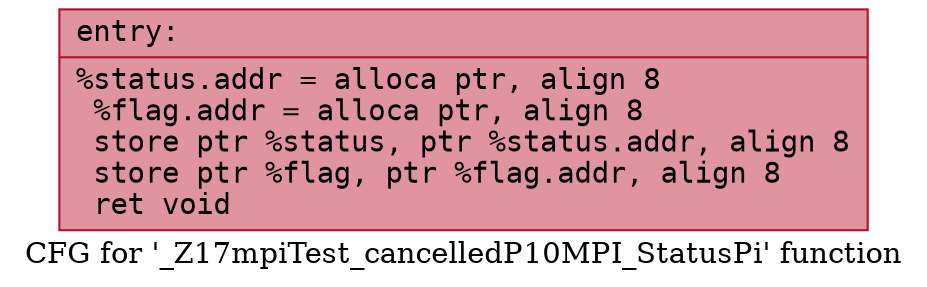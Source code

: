 digraph "CFG for '_Z17mpiTest_cancelledP10MPI_StatusPi' function" {
	label="CFG for '_Z17mpiTest_cancelledP10MPI_StatusPi' function";

	Node0x558b6942b020 [shape=record,color="#b70d28ff", style=filled, fillcolor="#b70d2870" fontname="Courier",label="{entry:\l|  %status.addr = alloca ptr, align 8\l  %flag.addr = alloca ptr, align 8\l  store ptr %status, ptr %status.addr, align 8\l  store ptr %flag, ptr %flag.addr, align 8\l  ret void\l}"];
}
